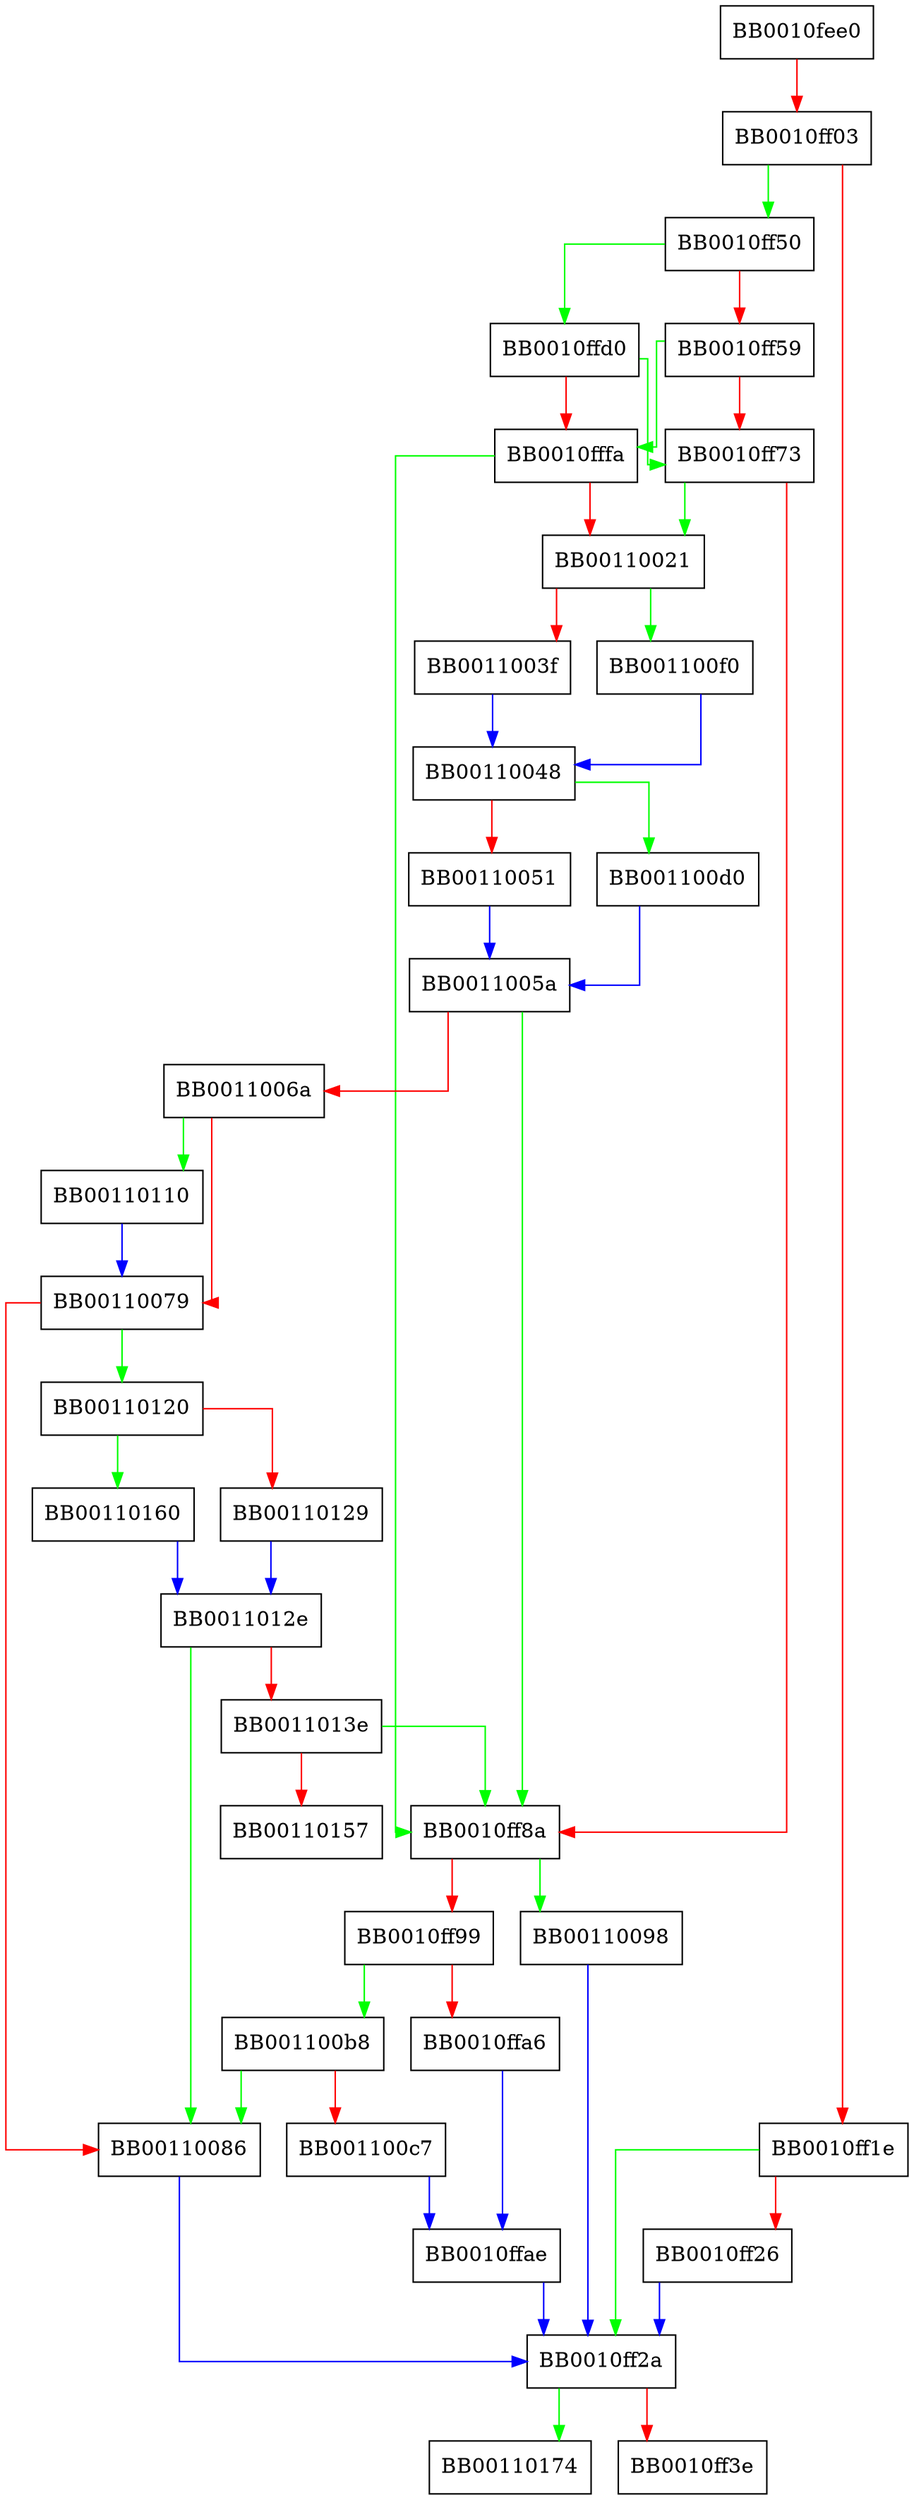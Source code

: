 digraph FUN_0010fee0 {
  node [shape="box"];
  graph [splines=ortho];
  BB0010fee0 -> BB0010ff03 [color="red"];
  BB0010ff03 -> BB0010ff50 [color="green"];
  BB0010ff03 -> BB0010ff1e [color="red"];
  BB0010ff1e -> BB0010ff2a [color="green"];
  BB0010ff1e -> BB0010ff26 [color="red"];
  BB0010ff26 -> BB0010ff2a [color="blue"];
  BB0010ff2a -> BB00110174 [color="green"];
  BB0010ff2a -> BB0010ff3e [color="red"];
  BB0010ff50 -> BB0010ffd0 [color="green"];
  BB0010ff50 -> BB0010ff59 [color="red"];
  BB0010ff59 -> BB0010fffa [color="green"];
  BB0010ff59 -> BB0010ff73 [color="red"];
  BB0010ff73 -> BB00110021 [color="green"];
  BB0010ff73 -> BB0010ff8a [color="red"];
  BB0010ff8a -> BB00110098 [color="green"];
  BB0010ff8a -> BB0010ff99 [color="red"];
  BB0010ff99 -> BB001100b8 [color="green"];
  BB0010ff99 -> BB0010ffa6 [color="red"];
  BB0010ffa6 -> BB0010ffae [color="blue"];
  BB0010ffae -> BB0010ff2a [color="blue"];
  BB0010ffd0 -> BB0010ff73 [color="green"];
  BB0010ffd0 -> BB0010fffa [color="red"];
  BB0010fffa -> BB0010ff8a [color="green"];
  BB0010fffa -> BB00110021 [color="red"];
  BB00110021 -> BB001100f0 [color="green"];
  BB00110021 -> BB0011003f [color="red"];
  BB0011003f -> BB00110048 [color="blue"];
  BB00110048 -> BB001100d0 [color="green"];
  BB00110048 -> BB00110051 [color="red"];
  BB00110051 -> BB0011005a [color="blue"];
  BB0011005a -> BB0010ff8a [color="green"];
  BB0011005a -> BB0011006a [color="red"];
  BB0011006a -> BB00110110 [color="green"];
  BB0011006a -> BB00110079 [color="red"];
  BB00110079 -> BB00110120 [color="green"];
  BB00110079 -> BB00110086 [color="red"];
  BB00110086 -> BB0010ff2a [color="blue"];
  BB00110098 -> BB0010ff2a [color="blue"];
  BB001100b8 -> BB00110086 [color="green"];
  BB001100b8 -> BB001100c7 [color="red"];
  BB001100c7 -> BB0010ffae [color="blue"];
  BB001100d0 -> BB0011005a [color="blue"];
  BB001100f0 -> BB00110048 [color="blue"];
  BB00110110 -> BB00110079 [color="blue"];
  BB00110120 -> BB00110160 [color="green"];
  BB00110120 -> BB00110129 [color="red"];
  BB00110129 -> BB0011012e [color="blue"];
  BB0011012e -> BB00110086 [color="green"];
  BB0011012e -> BB0011013e [color="red"];
  BB0011013e -> BB0010ff8a [color="green"];
  BB0011013e -> BB00110157 [color="red"];
  BB00110160 -> BB0011012e [color="blue"];
}